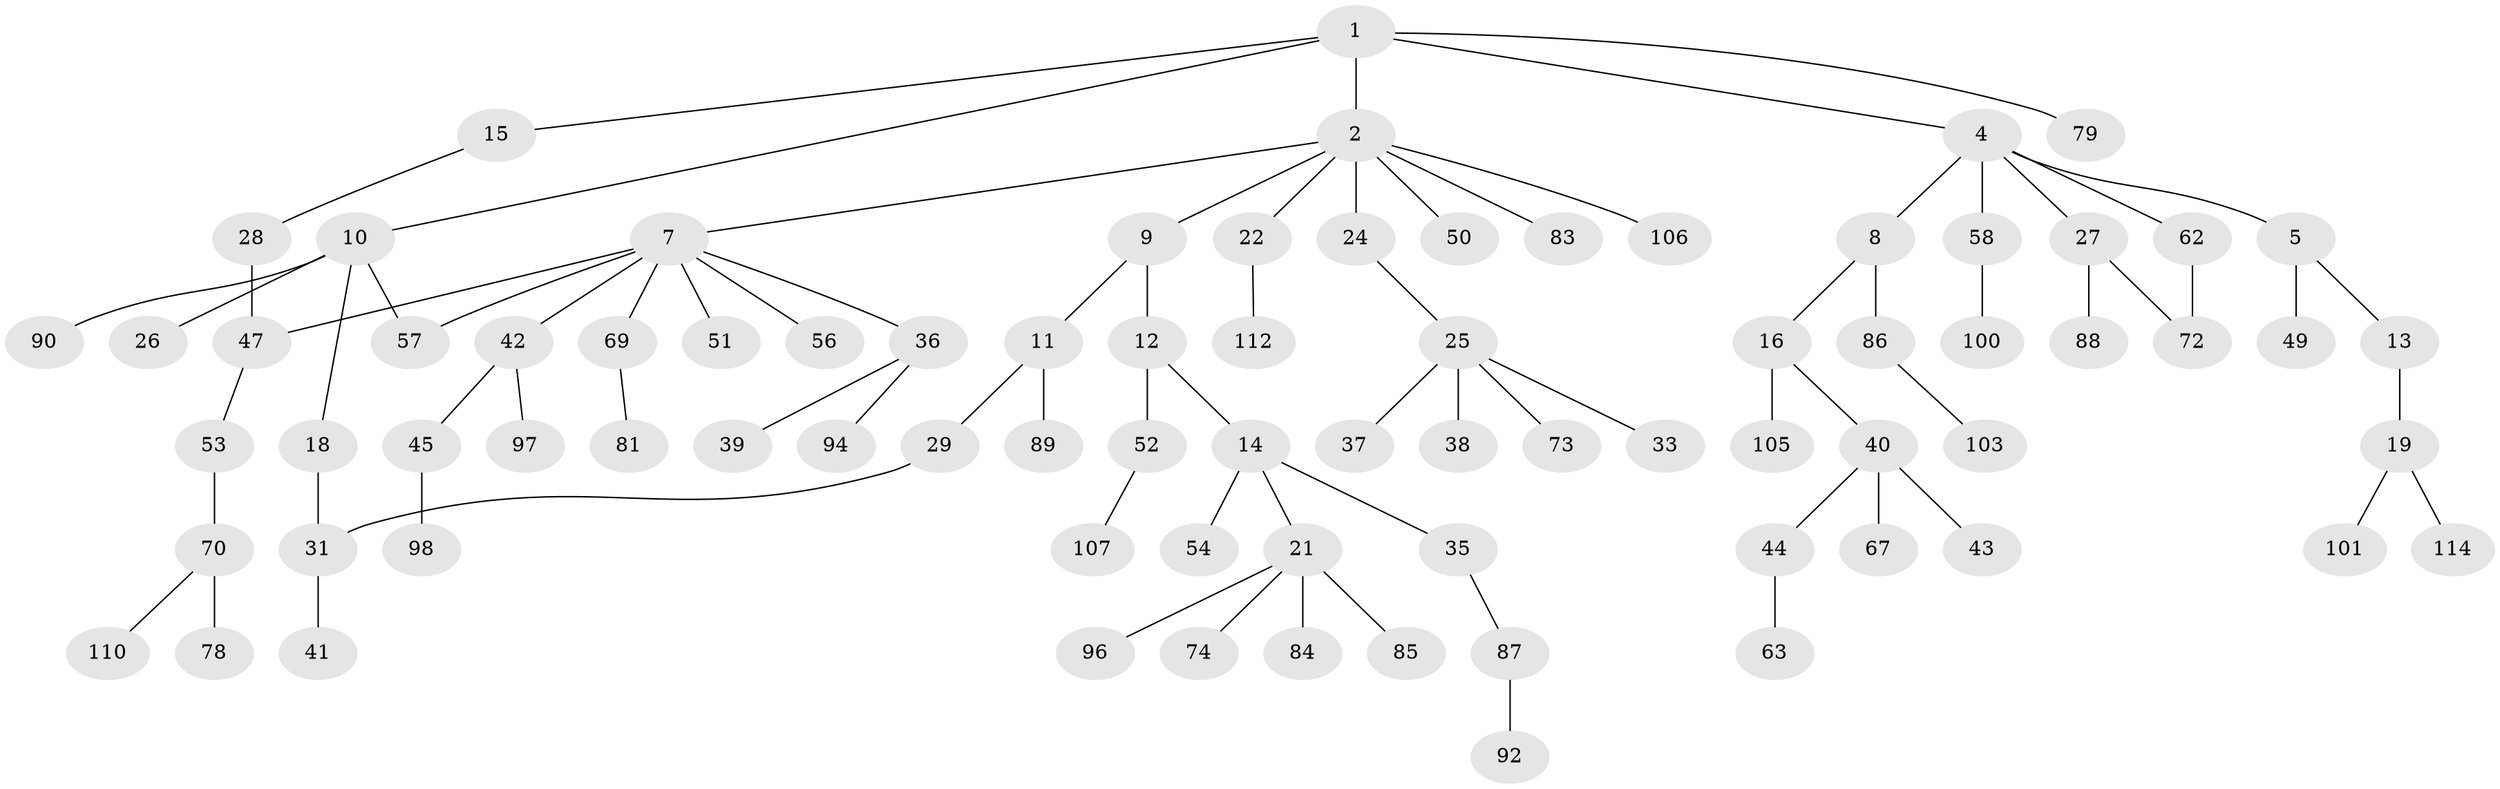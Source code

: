 // Generated by graph-tools (version 1.1) at 2025/23/03/03/25 07:23:33]
// undirected, 80 vertices, 83 edges
graph export_dot {
graph [start="1"]
  node [color=gray90,style=filled];
  1 [super="+3"];
  2 [super="+6"];
  4 [super="+46"];
  5 [super="+82"];
  7 [super="+20"];
  8 [super="+17"];
  9;
  10 [super="+113"];
  11 [super="+23"];
  12 [super="+111"];
  13 [super="+32"];
  14;
  15;
  16;
  18 [super="+71"];
  19 [super="+104"];
  21 [super="+48"];
  22;
  24;
  25 [super="+34"];
  26 [super="+116"];
  27 [super="+30"];
  28;
  29;
  31 [super="+80"];
  33;
  35 [super="+59"];
  36 [super="+55"];
  37;
  38;
  39;
  40 [super="+66"];
  41;
  42;
  43;
  44 [super="+65"];
  45 [super="+64"];
  47 [super="+99"];
  49;
  50 [super="+60"];
  51 [super="+109"];
  52 [super="+102"];
  53 [super="+115"];
  54 [super="+93"];
  56;
  57 [super="+61"];
  58 [super="+95"];
  62 [super="+75"];
  63 [super="+68"];
  67;
  69 [super="+91"];
  70 [super="+76"];
  72 [super="+77"];
  73;
  74;
  78;
  79;
  81;
  83;
  84;
  85;
  86;
  87;
  88 [super="+108"];
  89;
  90;
  92;
  94;
  96;
  97;
  98;
  100;
  101;
  103;
  105;
  106;
  107;
  110;
  112;
  114;
  1 -- 2;
  1 -- 10;
  1 -- 4;
  1 -- 15;
  1 -- 79;
  2 -- 7;
  2 -- 9;
  2 -- 22;
  2 -- 24;
  2 -- 83;
  2 -- 50;
  2 -- 106;
  4 -- 5;
  4 -- 8;
  4 -- 27;
  4 -- 58;
  4 -- 62;
  5 -- 13;
  5 -- 49;
  7 -- 36;
  7 -- 51;
  7 -- 69;
  7 -- 56;
  7 -- 42;
  7 -- 47;
  7 -- 57;
  8 -- 16;
  8 -- 86;
  9 -- 11;
  9 -- 12;
  10 -- 18;
  10 -- 26;
  10 -- 57;
  10 -- 90;
  11 -- 29;
  11 -- 89;
  12 -- 14;
  12 -- 52;
  13 -- 19;
  14 -- 21;
  14 -- 35;
  14 -- 54;
  15 -- 28;
  16 -- 40;
  16 -- 105;
  18 -- 31;
  19 -- 101;
  19 -- 114;
  21 -- 84;
  21 -- 96;
  21 -- 74;
  21 -- 85;
  22 -- 112;
  24 -- 25;
  25 -- 33;
  25 -- 73;
  25 -- 37;
  25 -- 38;
  27 -- 72;
  27 -- 88;
  28 -- 47;
  29 -- 31;
  31 -- 41;
  35 -- 87;
  36 -- 39;
  36 -- 94;
  40 -- 43;
  40 -- 44;
  40 -- 67;
  42 -- 45;
  42 -- 97;
  44 -- 63;
  45 -- 98;
  47 -- 53;
  52 -- 107;
  53 -- 70;
  58 -- 100;
  62 -- 72;
  69 -- 81;
  70 -- 110;
  70 -- 78;
  86 -- 103;
  87 -- 92;
}
